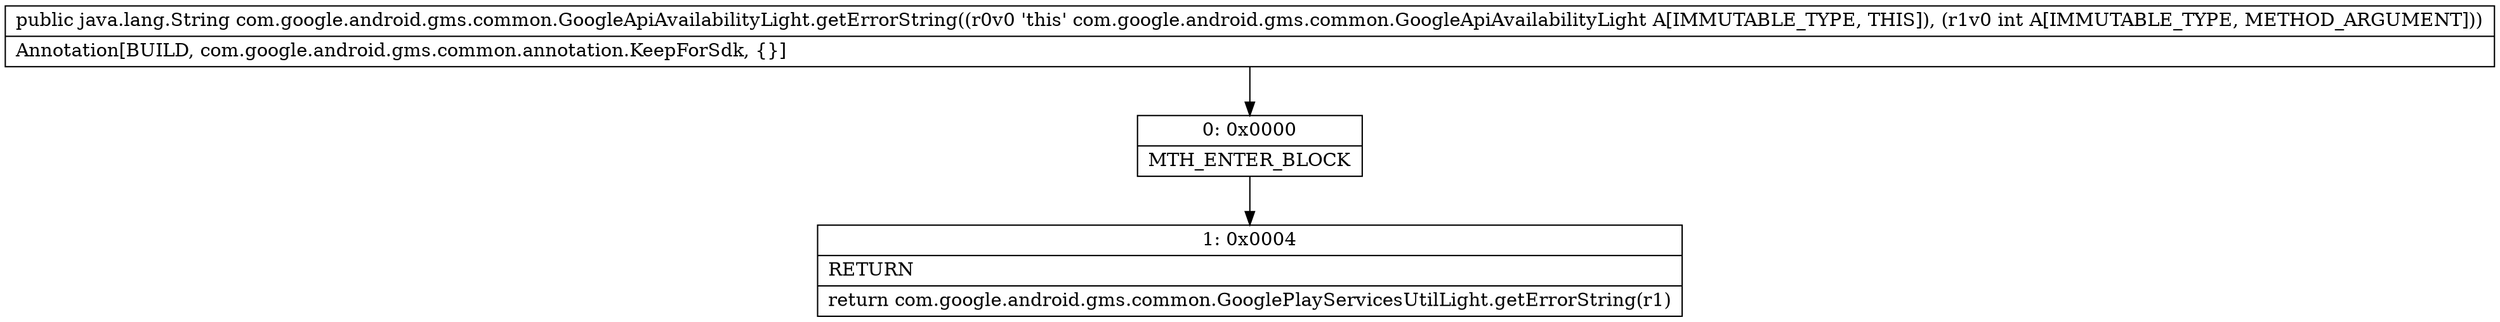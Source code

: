 digraph "CFG forcom.google.android.gms.common.GoogleApiAvailabilityLight.getErrorString(I)Ljava\/lang\/String;" {
Node_0 [shape=record,label="{0\:\ 0x0000|MTH_ENTER_BLOCK\l}"];
Node_1 [shape=record,label="{1\:\ 0x0004|RETURN\l|return com.google.android.gms.common.GooglePlayServicesUtilLight.getErrorString(r1)\l}"];
MethodNode[shape=record,label="{public java.lang.String com.google.android.gms.common.GoogleApiAvailabilityLight.getErrorString((r0v0 'this' com.google.android.gms.common.GoogleApiAvailabilityLight A[IMMUTABLE_TYPE, THIS]), (r1v0 int A[IMMUTABLE_TYPE, METHOD_ARGUMENT]))  | Annotation[BUILD, com.google.android.gms.common.annotation.KeepForSdk, \{\}]\l}"];
MethodNode -> Node_0;
Node_0 -> Node_1;
}


